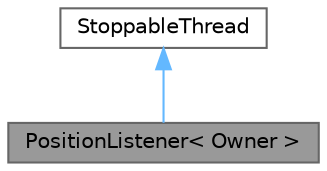 digraph "PositionListener&lt; Owner &gt;"
{
 // LATEX_PDF_SIZE
  bgcolor="transparent";
  edge [fontname=Helvetica,fontsize=10,labelfontname=Helvetica,labelfontsize=10];
  node [fontname=Helvetica,fontsize=10,shape=box,height=0.2,width=0.4];
  Node1 [id="Node000001",label="PositionListener\< Owner \>",height=0.2,width=0.4,color="gray40", fillcolor="grey60", style="filled", fontcolor="black",tooltip="Position listener thread with UDP socket."];
  Node2 -> Node1 [id="edge1_Node000001_Node000002",dir="back",color="steelblue1",style="solid",tooltip=" "];
  Node2 [id="Node000002",label="StoppableThread",height=0.2,width=0.4,color="gray40", fillcolor="white", style="filled",URL="$classStoppableThread.html",tooltip="A stoppable C++11 thread implementation."];
}
